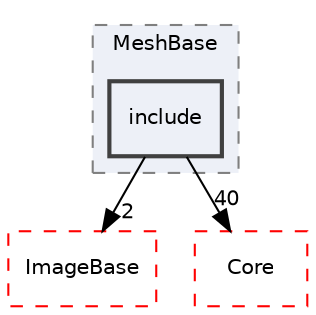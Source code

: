 digraph "include"
{
 // LATEX_PDF_SIZE
  edge [fontname="Helvetica",fontsize="10",labelfontname="Helvetica",labelfontsize="10"];
  node [fontname="Helvetica",fontsize="10",shape=record];
  compound=true
  subgraph clusterdir_ed747c199e74b08368b2744f35933cef {
    graph [ bgcolor="#edf0f7", pencolor="grey50", style="filled,dashed,", label="MeshBase", fontname="Helvetica", fontsize="10", URL="dir_ed747c199e74b08368b2744f35933cef.html"]
  dir_825b8e2b74a1449bfb16799b6d312ee3 [shape=box, label="include", style="filled,bold,", fillcolor="#edf0f7", color="grey25", URL="dir_825b8e2b74a1449bfb16799b6d312ee3.html"];
  }
  dir_020f7385454ba6ea738f2859cea00f45 [shape=box, label="ImageBase", style="dashed,", fillcolor="#edf0f7", color="red", URL="dir_020f7385454ba6ea738f2859cea00f45.html"];
  dir_cac7f9cecb9aa42a0bd05452dddd8a21 [shape=box, label="Core", style="dashed,", fillcolor="#edf0f7", color="red", URL="dir_cac7f9cecb9aa42a0bd05452dddd8a21.html"];
  dir_825b8e2b74a1449bfb16799b6d312ee3->dir_020f7385454ba6ea738f2859cea00f45 [headlabel="2", labeldistance=1.5 headhref="dir_000125_000046.html"];
  dir_825b8e2b74a1449bfb16799b6d312ee3->dir_cac7f9cecb9aa42a0bd05452dddd8a21 [headlabel="40", labeldistance=1.5 headhref="dir_000125_000014.html"];
}
